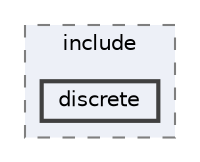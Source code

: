 digraph "src/include/discrete"
{
 // LATEX_PDF_SIZE
  bgcolor="transparent";
  edge [fontname=Helvetica,fontsize=10,labelfontname=Helvetica,labelfontsize=10];
  node [fontname=Helvetica,fontsize=10,shape=box,height=0.2,width=0.4];
  compound=true
  subgraph clusterdir_b0856f6b0d80ccb263b2f415c91f9e17 {
    graph [ bgcolor="#edf0f7", pencolor="grey50", label="include", fontname=Helvetica,fontsize=10 style="filled,dashed", URL="dir_b0856f6b0d80ccb263b2f415c91f9e17.html",tooltip=""]
  dir_52321eed1a77736ed214f295c0e2ed5a [label="discrete", fillcolor="#edf0f7", color="grey25", style="filled,bold", URL="dir_52321eed1a77736ed214f295c0e2ed5a.html",tooltip=""];
  }
}
